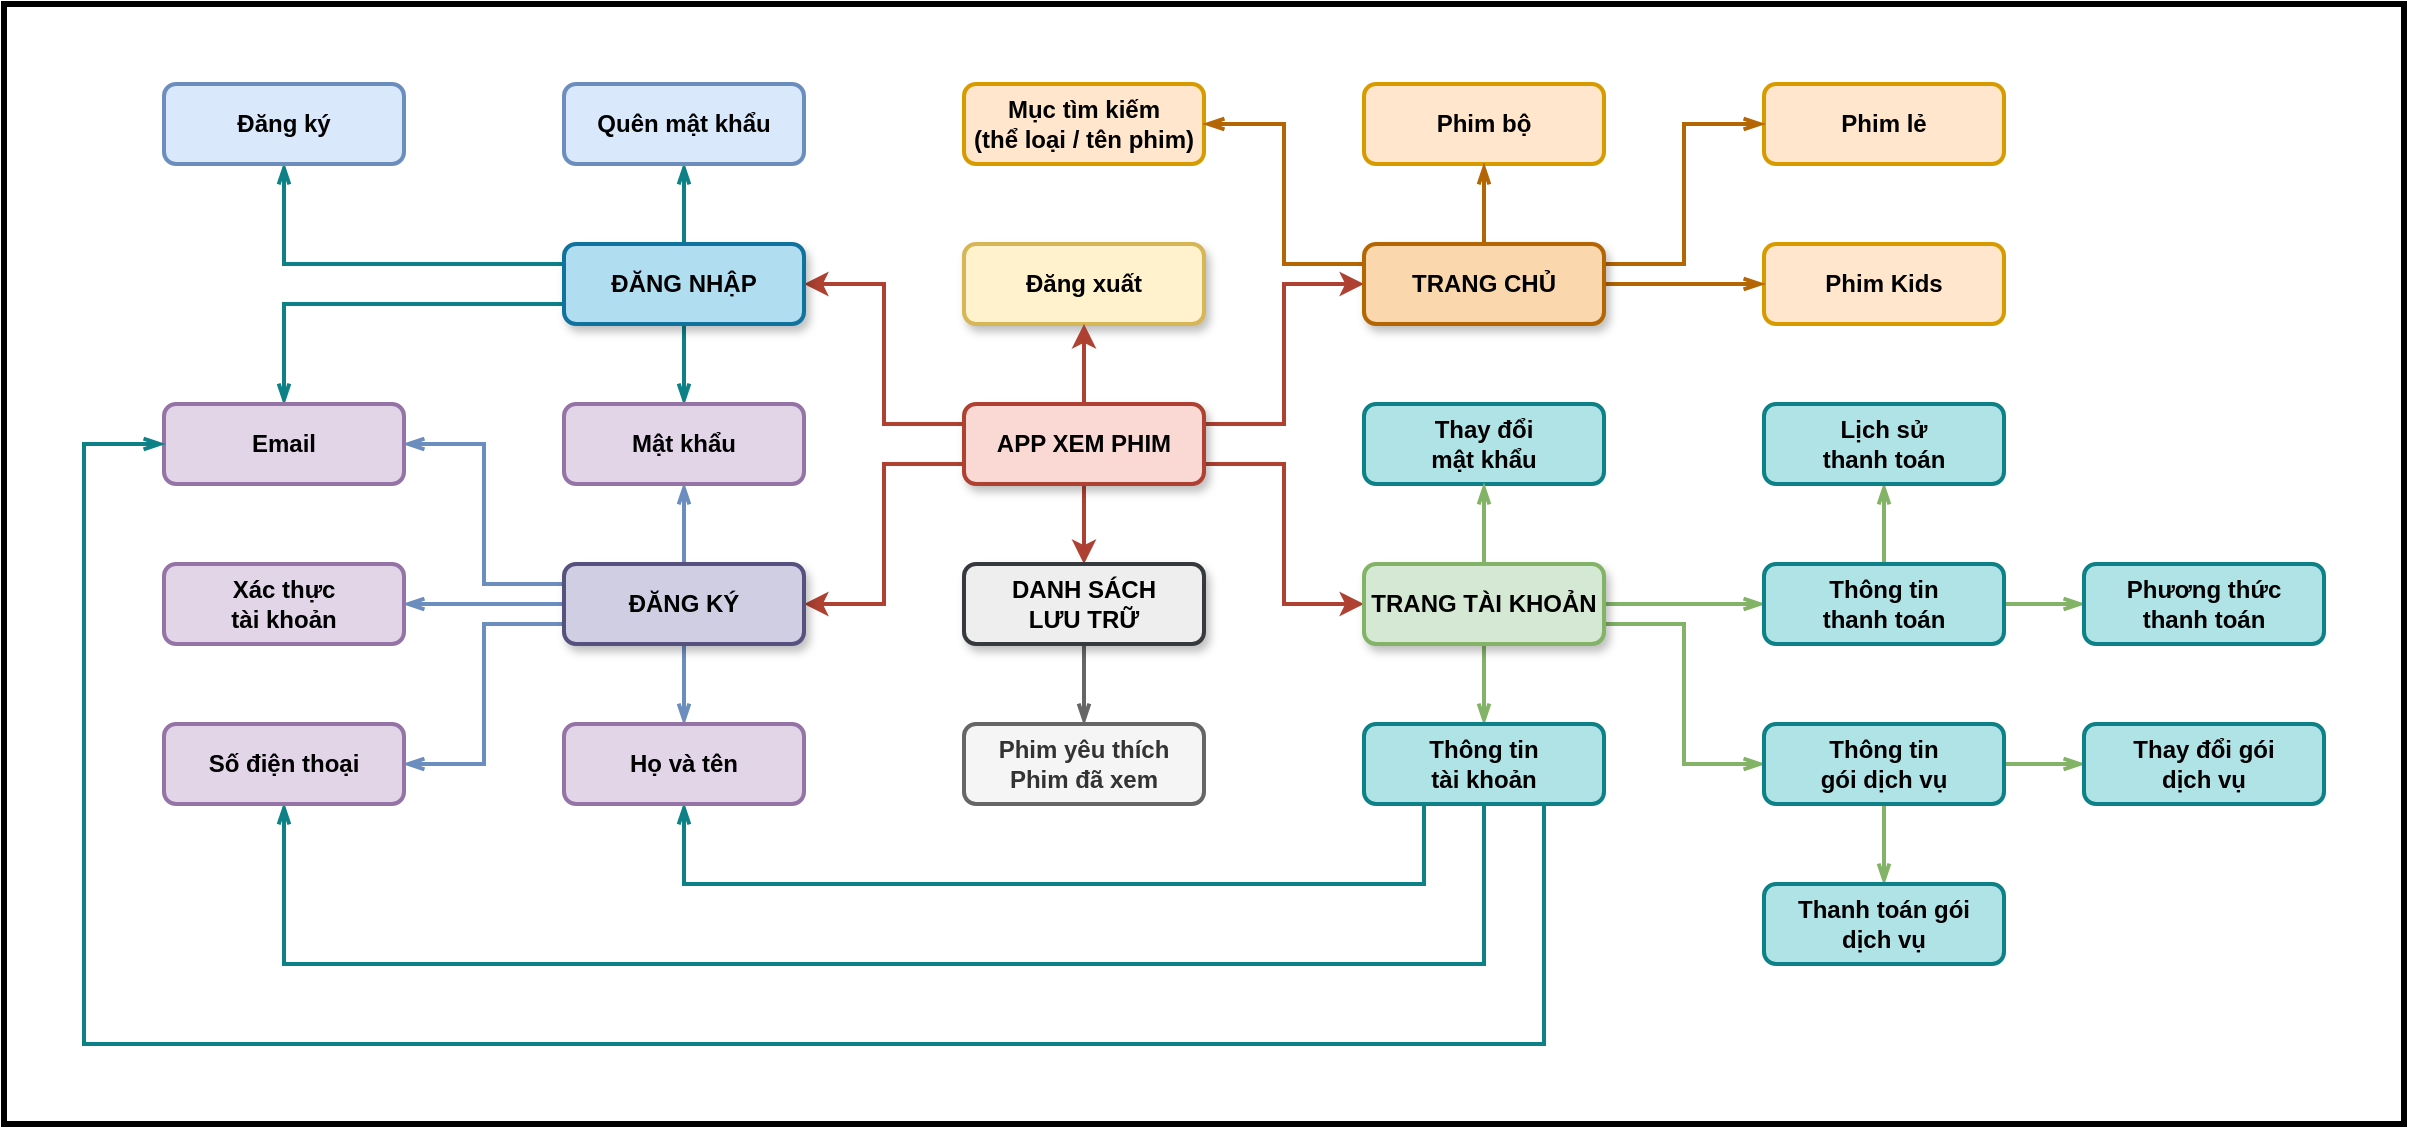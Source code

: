<mxfile version="21.1.1" type="device">
  <diagram name="Trang-1" id="Q8220W8v32ZJH8rbRjQe">
    <mxGraphModel dx="2447" dy="889" grid="1" gridSize="10" guides="1" tooltips="1" connect="1" arrows="1" fold="1" page="1" pageScale="1" pageWidth="827" pageHeight="1169" math="0" shadow="0">
      <root>
        <mxCell id="0" />
        <mxCell id="1" parent="0" />
        <mxCell id="sxCuVFs7Kkh0Fr5wMYMm-77" value="" style="rounded=0;whiteSpace=wrap;html=1;strokeWidth=3;fontFamily=Helvetica;fontStyle=1" parent="1" vertex="1">
          <mxGeometry x="-160" y="280" width="1200" height="560" as="geometry" />
        </mxCell>
        <mxCell id="sxCuVFs7Kkh0Fr5wMYMm-14" style="edgeStyle=orthogonalEdgeStyle;rounded=0;orthogonalLoop=1;jettySize=auto;html=1;entryX=1;entryY=0.5;entryDx=0;entryDy=0;spacing=2;strokeWidth=2;fillColor=#fad9d5;strokeColor=#ae4132;fontFamily=Helvetica;fontStyle=1" parent="1" source="sxCuVFs7Kkh0Fr5wMYMm-1" target="sxCuVFs7Kkh0Fr5wMYMm-2" edge="1">
          <mxGeometry relative="1" as="geometry">
            <Array as="points">
              <mxPoint x="280" y="490" />
              <mxPoint x="280" y="420" />
            </Array>
          </mxGeometry>
        </mxCell>
        <mxCell id="sxCuVFs7Kkh0Fr5wMYMm-15" style="edgeStyle=orthogonalEdgeStyle;rounded=0;orthogonalLoop=1;jettySize=auto;html=1;exitX=0;exitY=0.5;exitDx=0;exitDy=0;entryX=1;entryY=0.5;entryDx=0;entryDy=0;fillColor=#fad9d5;strokeColor=#ae4132;strokeWidth=2;fontFamily=Helvetica;fontStyle=1" parent="1" source="sxCuVFs7Kkh0Fr5wMYMm-1" target="sxCuVFs7Kkh0Fr5wMYMm-3" edge="1">
          <mxGeometry relative="1" as="geometry">
            <Array as="points">
              <mxPoint x="320" y="510" />
              <mxPoint x="280" y="510" />
              <mxPoint x="280" y="580" />
            </Array>
          </mxGeometry>
        </mxCell>
        <mxCell id="sxCuVFs7Kkh0Fr5wMYMm-16" style="edgeStyle=orthogonalEdgeStyle;rounded=0;orthogonalLoop=1;jettySize=auto;html=1;entryX=0.5;entryY=0;entryDx=0;entryDy=0;fillColor=#fad9d5;strokeColor=#ae4132;strokeWidth=2;fontFamily=Helvetica;fontStyle=1" parent="1" source="sxCuVFs7Kkh0Fr5wMYMm-1" target="sxCuVFs7Kkh0Fr5wMYMm-8" edge="1">
          <mxGeometry relative="1" as="geometry">
            <Array as="points" />
          </mxGeometry>
        </mxCell>
        <mxCell id="sxCuVFs7Kkh0Fr5wMYMm-17" style="edgeStyle=orthogonalEdgeStyle;rounded=0;orthogonalLoop=1;jettySize=auto;html=1;exitX=1;exitY=0.25;exitDx=0;exitDy=0;entryX=0;entryY=0.5;entryDx=0;entryDy=0;strokeWidth=2;fillColor=#fad9d5;strokeColor=#ae4132;fontFamily=Helvetica;fontStyle=1" parent="1" source="sxCuVFs7Kkh0Fr5wMYMm-1" target="sxCuVFs7Kkh0Fr5wMYMm-9" edge="1">
          <mxGeometry relative="1" as="geometry">
            <Array as="points">
              <mxPoint x="480" y="490" />
              <mxPoint x="480" y="420" />
            </Array>
          </mxGeometry>
        </mxCell>
        <mxCell id="sxCuVFs7Kkh0Fr5wMYMm-18" style="edgeStyle=orthogonalEdgeStyle;rounded=0;orthogonalLoop=1;jettySize=auto;html=1;exitX=1;exitY=0.75;exitDx=0;exitDy=0;entryX=0;entryY=0.5;entryDx=0;entryDy=0;strokeWidth=2;fillColor=#fad9d5;strokeColor=#ae4132;fontFamily=Helvetica;fontStyle=1" parent="1" source="sxCuVFs7Kkh0Fr5wMYMm-1" target="sxCuVFs7Kkh0Fr5wMYMm-10" edge="1">
          <mxGeometry relative="1" as="geometry">
            <Array as="points">
              <mxPoint x="480" y="510" />
              <mxPoint x="480" y="580" />
            </Array>
          </mxGeometry>
        </mxCell>
        <mxCell id="sxCuVFs7Kkh0Fr5wMYMm-1" value="APP XEM PHIM" style="rounded=1;whiteSpace=wrap;html=1;fontStyle=1;fontFamily=Helvetica;labelBackgroundColor=none;labelBorderColor=none;strokeWidth=2;fillColor=#fad9d5;strokeColor=#ae4132;shadow=1;" parent="1" vertex="1">
          <mxGeometry x="320" y="480" width="120" height="40" as="geometry" />
        </mxCell>
        <mxCell id="sxCuVFs7Kkh0Fr5wMYMm-40" style="edgeStyle=orthogonalEdgeStyle;rounded=0;orthogonalLoop=1;jettySize=auto;html=1;entryX=0.5;entryY=1;entryDx=0;entryDy=0;strokeWidth=2;fillColor=#b0e3e6;strokeColor=#0e8088;endArrow=openThin;endFill=0;fontFamily=Helvetica;fontStyle=1" parent="1" source="sxCuVFs7Kkh0Fr5wMYMm-2" target="sxCuVFs7Kkh0Fr5wMYMm-21" edge="1">
          <mxGeometry relative="1" as="geometry" />
        </mxCell>
        <mxCell id="sxCuVFs7Kkh0Fr5wMYMm-41" style="edgeStyle=orthogonalEdgeStyle;rounded=0;orthogonalLoop=1;jettySize=auto;html=1;entryX=0.5;entryY=1;entryDx=0;entryDy=0;strokeWidth=2;fillColor=#b0e3e6;strokeColor=#0e8088;endArrow=openThin;endFill=0;fontFamily=Helvetica;fontStyle=1" parent="1" source="sxCuVFs7Kkh0Fr5wMYMm-2" target="sxCuVFs7Kkh0Fr5wMYMm-22" edge="1">
          <mxGeometry relative="1" as="geometry">
            <Array as="points">
              <mxPoint x="-20" y="410" />
            </Array>
          </mxGeometry>
        </mxCell>
        <mxCell id="sxCuVFs7Kkh0Fr5wMYMm-42" style="edgeStyle=orthogonalEdgeStyle;rounded=0;orthogonalLoop=1;jettySize=auto;html=1;exitX=0;exitY=0.75;exitDx=0;exitDy=0;entryX=0.5;entryY=0;entryDx=0;entryDy=0;strokeWidth=2;fillColor=#b0e3e6;strokeColor=#0e8088;endArrow=openThin;endFill=0;fontFamily=Helvetica;fontStyle=1" parent="1" source="sxCuVFs7Kkh0Fr5wMYMm-2" target="sxCuVFs7Kkh0Fr5wMYMm-23" edge="1">
          <mxGeometry relative="1" as="geometry">
            <mxPoint x="40" y="420" as="targetPoint" />
            <Array as="points">
              <mxPoint x="-20" y="430" />
            </Array>
          </mxGeometry>
        </mxCell>
        <mxCell id="sxCuVFs7Kkh0Fr5wMYMm-43" style="edgeStyle=orthogonalEdgeStyle;rounded=0;orthogonalLoop=1;jettySize=auto;html=1;exitX=0.5;exitY=1;exitDx=0;exitDy=0;strokeWidth=2;fillColor=#b0e3e6;strokeColor=#0e8088;endArrow=openThin;endFill=0;fontFamily=Helvetica;fontStyle=1" parent="1" source="sxCuVFs7Kkh0Fr5wMYMm-2" target="sxCuVFs7Kkh0Fr5wMYMm-24" edge="1">
          <mxGeometry relative="1" as="geometry">
            <mxPoint x="240" y="420" as="targetPoint" />
            <Array as="points">
              <mxPoint x="180" y="430" />
              <mxPoint x="180" y="430" />
            </Array>
          </mxGeometry>
        </mxCell>
        <mxCell id="sxCuVFs7Kkh0Fr5wMYMm-2" value="ĐĂNG NHẬP" style="rounded=1;whiteSpace=wrap;html=1;fontStyle=1;fontFamily=Helvetica;labelBackgroundColor=none;labelBorderColor=none;strokeWidth=2;fillColor=#b1ddf0;strokeColor=#10739e;shadow=1;" parent="1" vertex="1">
          <mxGeometry x="120" y="400" width="120" height="40" as="geometry" />
        </mxCell>
        <mxCell id="sxCuVFs7Kkh0Fr5wMYMm-44" style="edgeStyle=orthogonalEdgeStyle;rounded=0;orthogonalLoop=1;jettySize=auto;html=1;entryX=1;entryY=0.5;entryDx=0;entryDy=0;strokeWidth=2;fillColor=#dae8fc;strokeColor=#6c8ebf;endArrow=openThin;endFill=0;fontFamily=Helvetica;fontStyle=1" parent="1" source="sxCuVFs7Kkh0Fr5wMYMm-3" target="sxCuVFs7Kkh0Fr5wMYMm-26" edge="1">
          <mxGeometry relative="1" as="geometry">
            <Array as="points">
              <mxPoint x="80" y="590" />
              <mxPoint x="80" y="660" />
            </Array>
          </mxGeometry>
        </mxCell>
        <mxCell id="sxCuVFs7Kkh0Fr5wMYMm-45" style="edgeStyle=orthogonalEdgeStyle;rounded=0;orthogonalLoop=1;jettySize=auto;html=1;entryX=0.5;entryY=0;entryDx=0;entryDy=0;strokeWidth=2;fillColor=#dae8fc;strokeColor=#6c8ebf;endArrow=openThin;endFill=0;fontFamily=Helvetica;fontStyle=1" parent="1" source="sxCuVFs7Kkh0Fr5wMYMm-3" target="sxCuVFs7Kkh0Fr5wMYMm-27" edge="1">
          <mxGeometry relative="1" as="geometry" />
        </mxCell>
        <mxCell id="sxCuVFs7Kkh0Fr5wMYMm-46" style="edgeStyle=orthogonalEdgeStyle;rounded=0;orthogonalLoop=1;jettySize=auto;html=1;entryX=1;entryY=0.5;entryDx=0;entryDy=0;strokeWidth=2;fillColor=#dae8fc;strokeColor=#6c8ebf;endArrow=openThin;endFill=0;fontFamily=Helvetica;fontStyle=1" parent="1" source="sxCuVFs7Kkh0Fr5wMYMm-3" target="sxCuVFs7Kkh0Fr5wMYMm-25" edge="1">
          <mxGeometry relative="1" as="geometry" />
        </mxCell>
        <mxCell id="sxCuVFs7Kkh0Fr5wMYMm-47" style="edgeStyle=orthogonalEdgeStyle;rounded=0;orthogonalLoop=1;jettySize=auto;html=1;exitX=0;exitY=0.25;exitDx=0;exitDy=0;entryX=1;entryY=0.5;entryDx=0;entryDy=0;strokeWidth=2;fillColor=#dae8fc;strokeColor=#6c8ebf;endArrow=openThin;endFill=0;fontFamily=Helvetica;fontStyle=1" parent="1" source="sxCuVFs7Kkh0Fr5wMYMm-3" target="sxCuVFs7Kkh0Fr5wMYMm-23" edge="1">
          <mxGeometry relative="1" as="geometry" />
        </mxCell>
        <mxCell id="sxCuVFs7Kkh0Fr5wMYMm-48" style="edgeStyle=orthogonalEdgeStyle;rounded=0;orthogonalLoop=1;jettySize=auto;html=1;exitX=0.5;exitY=0;exitDx=0;exitDy=0;entryX=0.5;entryY=1;entryDx=0;entryDy=0;strokeWidth=2;fillColor=#dae8fc;strokeColor=#6c8ebf;endArrow=openThin;endFill=0;fontFamily=Helvetica;fontStyle=1" parent="1" source="sxCuVFs7Kkh0Fr5wMYMm-3" target="sxCuVFs7Kkh0Fr5wMYMm-24" edge="1">
          <mxGeometry relative="1" as="geometry" />
        </mxCell>
        <mxCell id="sxCuVFs7Kkh0Fr5wMYMm-3" value="ĐĂNG KÝ" style="rounded=1;whiteSpace=wrap;html=1;fontStyle=1;fontFamily=Helvetica;labelBackgroundColor=none;labelBorderColor=none;strokeWidth=2;fillColor=#d0cee2;strokeColor=#56517e;perimeterSpacing=0;shadow=1;" parent="1" vertex="1">
          <mxGeometry x="120" y="560" width="120" height="40" as="geometry" />
        </mxCell>
        <mxCell id="sxCuVFs7Kkh0Fr5wMYMm-4" value="Mục tìm kiếm&lt;br&gt;(thể loại / tên phim)" style="rounded=1;whiteSpace=wrap;html=1;fontStyle=1;fontFamily=Helvetica;labelBackgroundColor=none;labelBorderColor=none;strokeWidth=2;fillColor=#ffe6cc;strokeColor=#d79b00;" parent="1" vertex="1">
          <mxGeometry x="320" y="320" width="120" height="40" as="geometry" />
        </mxCell>
        <mxCell id="sxCuVFs7Kkh0Fr5wMYMm-5" value="Phim bộ" style="rounded=1;whiteSpace=wrap;html=1;fontStyle=1;fontFamily=Helvetica;labelBackgroundColor=none;labelBorderColor=none;strokeWidth=2;fillColor=#ffe6cc;strokeColor=#d79b00;" parent="1" vertex="1">
          <mxGeometry x="520" y="320" width="120" height="40" as="geometry" />
        </mxCell>
        <mxCell id="sxCuVFs7Kkh0Fr5wMYMm-6" value="Phim Kids" style="rounded=1;whiteSpace=wrap;html=1;fontStyle=1;fontFamily=Helvetica;labelBackgroundColor=none;labelBorderColor=none;strokeWidth=2;fillColor=#ffe6cc;strokeColor=#d79b00;" parent="1" vertex="1">
          <mxGeometry x="720" y="400" width="120" height="40" as="geometry" />
        </mxCell>
        <mxCell id="sxCuVFs7Kkh0Fr5wMYMm-7" value="Phim lẻ" style="rounded=1;whiteSpace=wrap;html=1;fontStyle=1;fontFamily=Helvetica;labelBackgroundColor=none;labelBorderColor=none;strokeWidth=2;fillColor=#ffe6cc;strokeColor=#d79b00;" parent="1" vertex="1">
          <mxGeometry x="720" y="320" width="120" height="40" as="geometry" />
        </mxCell>
        <mxCell id="sxCuVFs7Kkh0Fr5wMYMm-62" style="edgeStyle=orthogonalEdgeStyle;rounded=0;orthogonalLoop=1;jettySize=auto;html=1;entryX=0.5;entryY=0;entryDx=0;entryDy=0;strokeWidth=2;endArrow=openThin;endFill=0;fillColor=#f5f5f5;strokeColor=#666666;fontFamily=Helvetica;fontStyle=1" parent="1" source="sxCuVFs7Kkh0Fr5wMYMm-8" target="sxCuVFs7Kkh0Fr5wMYMm-61" edge="1">
          <mxGeometry relative="1" as="geometry" />
        </mxCell>
        <mxCell id="sxCuVFs7Kkh0Fr5wMYMm-8" value="DANH SÁCH&lt;br&gt;LƯU TRỮ" style="rounded=1;whiteSpace=wrap;html=1;fontStyle=1;fontFamily=Helvetica;labelBackgroundColor=none;labelBorderColor=none;strokeWidth=2;fillColor=#eeeeee;strokeColor=#36393d;shadow=1;" parent="1" vertex="1">
          <mxGeometry x="320" y="560" width="120" height="40" as="geometry" />
        </mxCell>
        <mxCell id="sxCuVFs7Kkh0Fr5wMYMm-49" style="edgeStyle=orthogonalEdgeStyle;rounded=0;orthogonalLoop=1;jettySize=auto;html=1;endArrow=openThin;endFill=0;fillColor=#fad7ac;strokeColor=#b46504;strokeWidth=2;fontFamily=Helvetica;fontStyle=1;exitX=0.5;exitY=0;exitDx=0;exitDy=0;entryX=1;entryY=0.5;entryDx=0;entryDy=0;" parent="1" source="sxCuVFs7Kkh0Fr5wMYMm-9" target="sxCuVFs7Kkh0Fr5wMYMm-4" edge="1">
          <mxGeometry relative="1" as="geometry">
            <mxPoint x="490" y="340" as="targetPoint" />
            <Array as="points">
              <mxPoint x="580" y="410" />
              <mxPoint x="480" y="410" />
              <mxPoint x="480" y="340" />
            </Array>
          </mxGeometry>
        </mxCell>
        <mxCell id="sxCuVFs7Kkh0Fr5wMYMm-50" style="edgeStyle=orthogonalEdgeStyle;rounded=0;orthogonalLoop=1;jettySize=auto;html=1;endArrow=openThin;endFill=0;fillColor=#fad7ac;strokeColor=#b46504;strokeWidth=2;fontFamily=Helvetica;fontStyle=1" parent="1" source="sxCuVFs7Kkh0Fr5wMYMm-9" target="sxCuVFs7Kkh0Fr5wMYMm-7" edge="1">
          <mxGeometry relative="1" as="geometry">
            <Array as="points">
              <mxPoint x="680" y="410" />
              <mxPoint x="680" y="340" />
            </Array>
          </mxGeometry>
        </mxCell>
        <mxCell id="sxCuVFs7Kkh0Fr5wMYMm-51" style="edgeStyle=orthogonalEdgeStyle;rounded=0;orthogonalLoop=1;jettySize=auto;html=1;exitX=0.5;exitY=0;exitDx=0;exitDy=0;endArrow=openThin;endFill=0;fillColor=#fad7ac;strokeColor=#b46504;strokeWidth=2;fontFamily=Helvetica;fontStyle=1;" parent="1" source="sxCuVFs7Kkh0Fr5wMYMm-9" edge="1">
          <mxGeometry relative="1" as="geometry">
            <Array as="points">
              <mxPoint x="580" y="410" />
              <mxPoint x="580" y="410" />
            </Array>
            <mxPoint x="580" y="360" as="targetPoint" />
          </mxGeometry>
        </mxCell>
        <mxCell id="sxCuVFs7Kkh0Fr5wMYMm-52" style="edgeStyle=orthogonalEdgeStyle;rounded=0;orthogonalLoop=1;jettySize=auto;html=1;exitX=1;exitY=0.5;exitDx=0;exitDy=0;endArrow=openThin;endFill=0;fillColor=#fad7ac;strokeColor=#b46504;strokeWidth=2;fontFamily=Helvetica;fontStyle=1" parent="1" source="sxCuVFs7Kkh0Fr5wMYMm-9" target="sxCuVFs7Kkh0Fr5wMYMm-6" edge="1">
          <mxGeometry relative="1" as="geometry">
            <mxPoint x="580" y="400" as="targetPoint" />
            <Array as="points" />
          </mxGeometry>
        </mxCell>
        <mxCell id="sxCuVFs7Kkh0Fr5wMYMm-9" value="TRANG CHỦ" style="rounded=1;whiteSpace=wrap;html=1;fontStyle=1;fontFamily=Helvetica;labelBackgroundColor=none;labelBorderColor=none;strokeWidth=2;fillColor=#fad7ac;strokeColor=#b46504;shadow=1;" parent="1" vertex="1">
          <mxGeometry x="520" y="400" width="120" height="40" as="geometry" />
        </mxCell>
        <mxCell id="sxCuVFs7Kkh0Fr5wMYMm-54" style="edgeStyle=orthogonalEdgeStyle;rounded=0;orthogonalLoop=1;jettySize=auto;html=1;entryX=0;entryY=0.5;entryDx=0;entryDy=0;endArrow=openThin;endFill=0;strokeWidth=2;fillColor=#d5e8d4;strokeColor=#82b366;fontFamily=Helvetica;fontStyle=1" parent="1" source="sxCuVFs7Kkh0Fr5wMYMm-10" target="sxCuVFs7Kkh0Fr5wMYMm-13" edge="1">
          <mxGeometry relative="1" as="geometry">
            <Array as="points">
              <mxPoint x="680" y="590" />
              <mxPoint x="680" y="660" />
            </Array>
          </mxGeometry>
        </mxCell>
        <mxCell id="sxCuVFs7Kkh0Fr5wMYMm-55" style="edgeStyle=orthogonalEdgeStyle;rounded=0;orthogonalLoop=1;jettySize=auto;html=1;exitX=1;exitY=0.25;exitDx=0;exitDy=0;entryX=0;entryY=0.5;entryDx=0;entryDy=0;endArrow=openThin;endFill=0;strokeWidth=2;fillColor=#d5e8d4;strokeColor=#82b366;fontFamily=Helvetica;fontStyle=1" parent="1" source="sxCuVFs7Kkh0Fr5wMYMm-10" target="sxCuVFs7Kkh0Fr5wMYMm-12" edge="1">
          <mxGeometry relative="1" as="geometry">
            <Array as="points">
              <mxPoint x="640" y="580" />
            </Array>
          </mxGeometry>
        </mxCell>
        <mxCell id="sxCuVFs7Kkh0Fr5wMYMm-56" style="edgeStyle=orthogonalEdgeStyle;rounded=0;orthogonalLoop=1;jettySize=auto;html=1;exitX=0.5;exitY=1;exitDx=0;exitDy=0;entryX=0.5;entryY=0;entryDx=0;entryDy=0;endArrow=openThin;endFill=0;strokeWidth=2;fillColor=#d5e8d4;strokeColor=#82b366;fontFamily=Helvetica;fontStyle=1" parent="1" source="sxCuVFs7Kkh0Fr5wMYMm-10" target="sxCuVFs7Kkh0Fr5wMYMm-11" edge="1">
          <mxGeometry relative="1" as="geometry" />
        </mxCell>
        <mxCell id="sxCuVFs7Kkh0Fr5wMYMm-10" value="TRANG TÀI KHOẢN" style="rounded=1;whiteSpace=wrap;html=1;fontStyle=1;fontFamily=Helvetica;labelBackgroundColor=none;labelBorderColor=none;strokeWidth=2;fillColor=#d5e8d4;strokeColor=#82b366;shadow=1;" parent="1" vertex="1">
          <mxGeometry x="520" y="560" width="120" height="40" as="geometry" />
        </mxCell>
        <mxCell id="sxCuVFs7Kkh0Fr5wMYMm-63" style="edgeStyle=orthogonalEdgeStyle;rounded=0;orthogonalLoop=1;jettySize=auto;html=1;exitX=0.25;exitY=1;exitDx=0;exitDy=0;entryX=0.5;entryY=1;entryDx=0;entryDy=0;strokeWidth=2;endArrow=openThin;endFill=0;fillColor=#b0e3e6;strokeColor=#0e8088;fontFamily=Helvetica;fontStyle=1" parent="1" source="sxCuVFs7Kkh0Fr5wMYMm-11" target="sxCuVFs7Kkh0Fr5wMYMm-27" edge="1">
          <mxGeometry relative="1" as="geometry">
            <Array as="points">
              <mxPoint x="550" y="720" />
              <mxPoint x="180" y="720" />
            </Array>
          </mxGeometry>
        </mxCell>
        <mxCell id="sxCuVFs7Kkh0Fr5wMYMm-64" style="edgeStyle=orthogonalEdgeStyle;rounded=0;orthogonalLoop=1;jettySize=auto;html=1;exitX=0.5;exitY=1;exitDx=0;exitDy=0;entryX=0.5;entryY=1;entryDx=0;entryDy=0;strokeWidth=2;endArrow=openThin;endFill=0;fillColor=#b0e3e6;strokeColor=#0e8088;fontFamily=Helvetica;fontStyle=1" parent="1" source="sxCuVFs7Kkh0Fr5wMYMm-11" target="sxCuVFs7Kkh0Fr5wMYMm-26" edge="1">
          <mxGeometry relative="1" as="geometry">
            <Array as="points">
              <mxPoint x="580" y="760" />
              <mxPoint x="-20" y="760" />
            </Array>
          </mxGeometry>
        </mxCell>
        <mxCell id="sxCuVFs7Kkh0Fr5wMYMm-11" value="Thông tin&lt;br&gt;tài khoản" style="rounded=1;whiteSpace=wrap;html=1;fontStyle=1;fontFamily=Helvetica;labelBackgroundColor=none;labelBorderColor=none;strokeWidth=2;fillColor=#b0e3e6;strokeColor=#0e8088;" parent="1" vertex="1">
          <mxGeometry x="520" y="640" width="120" height="40" as="geometry" />
        </mxCell>
        <mxCell id="sxCuVFs7Kkh0Fr5wMYMm-71" style="edgeStyle=orthogonalEdgeStyle;rounded=0;orthogonalLoop=1;jettySize=auto;html=1;entryX=0.5;entryY=1;entryDx=0;entryDy=0;strokeWidth=2;endArrow=openThin;endFill=0;fillColor=#d5e8d4;strokeColor=#82b366;fontFamily=Helvetica;fontStyle=1" parent="1" source="sxCuVFs7Kkh0Fr5wMYMm-12" target="sxCuVFs7Kkh0Fr5wMYMm-66" edge="1">
          <mxGeometry relative="1" as="geometry" />
        </mxCell>
        <mxCell id="sxCuVFs7Kkh0Fr5wMYMm-72" style="edgeStyle=orthogonalEdgeStyle;rounded=0;orthogonalLoop=1;jettySize=auto;html=1;entryX=0;entryY=0.5;entryDx=0;entryDy=0;strokeWidth=2;endArrow=openThin;endFill=0;fillColor=#d5e8d4;strokeColor=#82b366;fontFamily=Helvetica;fontStyle=1" parent="1" source="sxCuVFs7Kkh0Fr5wMYMm-12" target="sxCuVFs7Kkh0Fr5wMYMm-67" edge="1">
          <mxGeometry relative="1" as="geometry" />
        </mxCell>
        <mxCell id="sxCuVFs7Kkh0Fr5wMYMm-12" value="Thông tin&lt;br&gt;thanh toán" style="rounded=1;whiteSpace=wrap;html=1;fontStyle=1;fontFamily=Helvetica;labelBackgroundColor=none;labelBorderColor=none;strokeWidth=2;fillColor=#b0e3e6;strokeColor=#0e8088;" parent="1" vertex="1">
          <mxGeometry x="720" y="560" width="120" height="40" as="geometry" />
        </mxCell>
        <mxCell id="sxCuVFs7Kkh0Fr5wMYMm-73" style="edgeStyle=orthogonalEdgeStyle;rounded=0;orthogonalLoop=1;jettySize=auto;html=1;entryX=0;entryY=0.5;entryDx=0;entryDy=0;strokeWidth=2;endArrow=openThin;endFill=0;fillColor=#d5e8d4;strokeColor=#82b366;fontFamily=Helvetica;fontStyle=1" parent="1" source="sxCuVFs7Kkh0Fr5wMYMm-13" target="sxCuVFs7Kkh0Fr5wMYMm-70" edge="1">
          <mxGeometry relative="1" as="geometry">
            <Array as="points" />
          </mxGeometry>
        </mxCell>
        <mxCell id="sxCuVFs7Kkh0Fr5wMYMm-76" style="edgeStyle=orthogonalEdgeStyle;rounded=0;orthogonalLoop=1;jettySize=auto;html=1;entryX=0.5;entryY=0;entryDx=0;entryDy=0;strokeWidth=2;fillColor=#d5e8d4;strokeColor=#82b366;endArrow=openThin;endFill=0;fontFamily=Helvetica;fontStyle=1;exitX=0.5;exitY=1;exitDx=0;exitDy=0;" parent="1" target="sxCuVFs7Kkh0Fr5wMYMm-75" edge="1" source="sxCuVFs7Kkh0Fr5wMYMm-13">
          <mxGeometry relative="1" as="geometry">
            <mxPoint x="800" y="680" as="sourcePoint" />
            <Array as="points">
              <mxPoint x="780" y="670" />
              <mxPoint x="780" y="670" />
            </Array>
          </mxGeometry>
        </mxCell>
        <mxCell id="sxCuVFs7Kkh0Fr5wMYMm-13" value="Thông tin&lt;br&gt;gói dịch vụ" style="rounded=1;whiteSpace=wrap;html=1;fontStyle=1;fontFamily=Helvetica;labelBackgroundColor=none;labelBorderColor=none;strokeWidth=2;fillColor=#b0e3e6;strokeColor=#0e8088;" parent="1" vertex="1">
          <mxGeometry x="720" y="640" width="120" height="40" as="geometry" />
        </mxCell>
        <mxCell id="sxCuVFs7Kkh0Fr5wMYMm-21" value="Quên mật khẩu" style="rounded=1;whiteSpace=wrap;html=1;fontStyle=1;fontFamily=Helvetica;labelBackgroundColor=none;labelBorderColor=none;strokeWidth=2;fillColor=#dae8fc;strokeColor=#6c8ebf;" parent="1" vertex="1">
          <mxGeometry x="120" y="320" width="120" height="40" as="geometry" />
        </mxCell>
        <mxCell id="sxCuVFs7Kkh0Fr5wMYMm-22" value="Đăng ký" style="rounded=1;whiteSpace=wrap;html=1;fontStyle=1;fontFamily=Helvetica;labelBackgroundColor=none;labelBorderColor=none;strokeWidth=2;fillColor=#dae8fc;strokeColor=#6c8ebf;" parent="1" vertex="1">
          <mxGeometry x="-80" y="320" width="120" height="40" as="geometry" />
        </mxCell>
        <mxCell id="sxCuVFs7Kkh0Fr5wMYMm-23" value="Email" style="rounded=1;whiteSpace=wrap;html=1;fontStyle=1;fontFamily=Helvetica;labelBackgroundColor=none;labelBorderColor=none;strokeWidth=2;fillColor=#e1d5e7;strokeColor=#9673a6;" parent="1" vertex="1">
          <mxGeometry x="-80" y="480" width="120" height="40" as="geometry" />
        </mxCell>
        <mxCell id="sxCuVFs7Kkh0Fr5wMYMm-24" value="Mật khẩu" style="rounded=1;whiteSpace=wrap;html=1;fontStyle=1;fontFamily=Helvetica;labelBackgroundColor=none;labelBorderColor=none;strokeWidth=2;fillColor=#e1d5e7;strokeColor=#9673a6;" parent="1" vertex="1">
          <mxGeometry x="120" y="480" width="120" height="40" as="geometry" />
        </mxCell>
        <mxCell id="sxCuVFs7Kkh0Fr5wMYMm-25" value="Xác thực&lt;br&gt;tài khoản" style="rounded=1;whiteSpace=wrap;html=1;fontStyle=1;fontFamily=Helvetica;labelBackgroundColor=none;labelBorderColor=none;strokeWidth=2;fillColor=#e1d5e7;strokeColor=#9673a6;" parent="1" vertex="1">
          <mxGeometry x="-80" y="560" width="120" height="40" as="geometry" />
        </mxCell>
        <mxCell id="sxCuVFs7Kkh0Fr5wMYMm-26" value="Số điện thoại" style="rounded=1;whiteSpace=wrap;html=1;fontStyle=1;fontFamily=Helvetica;labelBackgroundColor=none;labelBorderColor=none;strokeWidth=2;fillColor=#e1d5e7;strokeColor=#9673a6;" parent="1" vertex="1">
          <mxGeometry x="-80" y="640" width="120" height="40" as="geometry" />
        </mxCell>
        <mxCell id="sxCuVFs7Kkh0Fr5wMYMm-27" value="Họ và tên" style="rounded=1;whiteSpace=wrap;html=1;fontStyle=1;fontFamily=Helvetica;labelBackgroundColor=none;labelBorderColor=none;strokeWidth=2;fillColor=#e1d5e7;strokeColor=#9673a6;" parent="1" vertex="1">
          <mxGeometry x="120" y="640" width="120" height="40" as="geometry" />
        </mxCell>
        <mxCell id="sxCuVFs7Kkh0Fr5wMYMm-61" value="Phim yêu thích&lt;br&gt;Phim đã xem" style="rounded=1;whiteSpace=wrap;html=1;fontStyle=1;fontFamily=Helvetica;labelBackgroundColor=none;labelBorderColor=none;strokeWidth=2;fillColor=#f5f5f5;strokeColor=#666666;fontColor=#333333;" parent="1" vertex="1">
          <mxGeometry x="320" y="640" width="120" height="40" as="geometry" />
        </mxCell>
        <mxCell id="sxCuVFs7Kkh0Fr5wMYMm-66" value="Lịch sử&lt;br&gt;thanh toán" style="rounded=1;whiteSpace=wrap;html=1;fontStyle=1;fontFamily=Helvetica;labelBackgroundColor=none;labelBorderColor=none;strokeWidth=2;fillColor=#b0e3e6;strokeColor=#0e8088;" parent="1" vertex="1">
          <mxGeometry x="720" y="480" width="120" height="40" as="geometry" />
        </mxCell>
        <mxCell id="sxCuVFs7Kkh0Fr5wMYMm-67" value="Phương thức&lt;br&gt;thanh toán" style="rounded=1;whiteSpace=wrap;html=1;fontStyle=1;fontFamily=Helvetica;labelBackgroundColor=none;labelBorderColor=none;strokeWidth=2;fillColor=#b0e3e6;strokeColor=#0e8088;" parent="1" vertex="1">
          <mxGeometry x="880" y="560" width="120" height="40" as="geometry" />
        </mxCell>
        <mxCell id="sxCuVFs7Kkh0Fr5wMYMm-70" value="Thay đổi gói&lt;br style=&quot;border-color: var(--border-color);&quot;&gt;dịch vụ" style="rounded=1;whiteSpace=wrap;html=1;fontStyle=1;fontFamily=Helvetica;labelBackgroundColor=none;labelBorderColor=none;strokeWidth=2;fillColor=#b0e3e6;strokeColor=#0e8088;" parent="1" vertex="1">
          <mxGeometry x="880" y="640" width="120" height="40" as="geometry" />
        </mxCell>
        <mxCell id="sxCuVFs7Kkh0Fr5wMYMm-75" value="Thanh toán gói&lt;br&gt;dịch vụ" style="rounded=1;whiteSpace=wrap;html=1;fontStyle=1;fontFamily=Helvetica;labelBackgroundColor=none;labelBorderColor=none;strokeWidth=2;fillColor=#b0e3e6;strokeColor=#0e8088;" parent="1" vertex="1">
          <mxGeometry x="720" y="720" width="120" height="40" as="geometry" />
        </mxCell>
        <mxCell id="wPZ0M6qdr1ks0nSpArTs-1" value="Thay đổi&lt;br&gt;mật khẩu" style="rounded=1;whiteSpace=wrap;html=1;fontStyle=1;fontFamily=Helvetica;labelBackgroundColor=none;labelBorderColor=none;strokeWidth=2;fillColor=#b0e3e6;strokeColor=#0e8088;" vertex="1" parent="1">
          <mxGeometry x="520" y="480" width="120" height="40" as="geometry" />
        </mxCell>
        <mxCell id="wPZ0M6qdr1ks0nSpArTs-2" value="Đăng xuất" style="rounded=1;whiteSpace=wrap;html=1;fontStyle=1;fontFamily=Helvetica;labelBackgroundColor=none;labelBorderColor=none;strokeWidth=2;shadow=1;fillColor=#fff2cc;strokeColor=#d6b656;" vertex="1" parent="1">
          <mxGeometry x="320" y="400" width="120" height="40" as="geometry" />
        </mxCell>
        <mxCell id="wPZ0M6qdr1ks0nSpArTs-4" style="edgeStyle=orthogonalEdgeStyle;rounded=0;orthogonalLoop=1;jettySize=auto;html=1;entryX=0.5;entryY=1;entryDx=0;entryDy=0;fillColor=#fad9d5;strokeColor=#ae4132;strokeWidth=2;exitX=0.5;exitY=0;exitDx=0;exitDy=0;fontFamily=Helvetica;fontStyle=1" edge="1" parent="1" source="sxCuVFs7Kkh0Fr5wMYMm-1" target="wPZ0M6qdr1ks0nSpArTs-2">
          <mxGeometry relative="1" as="geometry">
            <Array as="points" />
            <mxPoint x="410" y="410" as="sourcePoint" />
            <mxPoint x="410" y="490" as="targetPoint" />
          </mxGeometry>
        </mxCell>
        <mxCell id="wPZ0M6qdr1ks0nSpArTs-7" style="edgeStyle=orthogonalEdgeStyle;rounded=0;orthogonalLoop=1;jettySize=auto;html=1;exitX=0.75;exitY=1;exitDx=0;exitDy=0;entryX=0;entryY=0.5;entryDx=0;entryDy=0;strokeWidth=2;endArrow=openThin;endFill=0;fillColor=#b0e3e6;strokeColor=#0e8088;fontFamily=Helvetica;fontStyle=1" edge="1" parent="1" source="sxCuVFs7Kkh0Fr5wMYMm-11" target="sxCuVFs7Kkh0Fr5wMYMm-23">
          <mxGeometry relative="1" as="geometry">
            <Array as="points">
              <mxPoint x="610" y="800" />
              <mxPoint x="-120" y="800" />
              <mxPoint x="-120" y="500" />
            </Array>
            <mxPoint x="600" y="720" as="sourcePoint" />
            <mxPoint y="720" as="targetPoint" />
          </mxGeometry>
        </mxCell>
        <mxCell id="wPZ0M6qdr1ks0nSpArTs-8" style="edgeStyle=orthogonalEdgeStyle;rounded=0;orthogonalLoop=1;jettySize=auto;html=1;exitX=0.5;exitY=0;exitDx=0;exitDy=0;entryX=0.5;entryY=1;entryDx=0;entryDy=0;endArrow=openThin;endFill=0;strokeWidth=2;fillColor=#d5e8d4;strokeColor=#82b366;fontFamily=Helvetica;fontStyle=1" edge="1" parent="1" source="sxCuVFs7Kkh0Fr5wMYMm-10" target="wPZ0M6qdr1ks0nSpArTs-1">
          <mxGeometry relative="1" as="geometry">
            <mxPoint x="590" y="610" as="sourcePoint" />
            <mxPoint x="590" y="650" as="targetPoint" />
          </mxGeometry>
        </mxCell>
      </root>
    </mxGraphModel>
  </diagram>
</mxfile>
